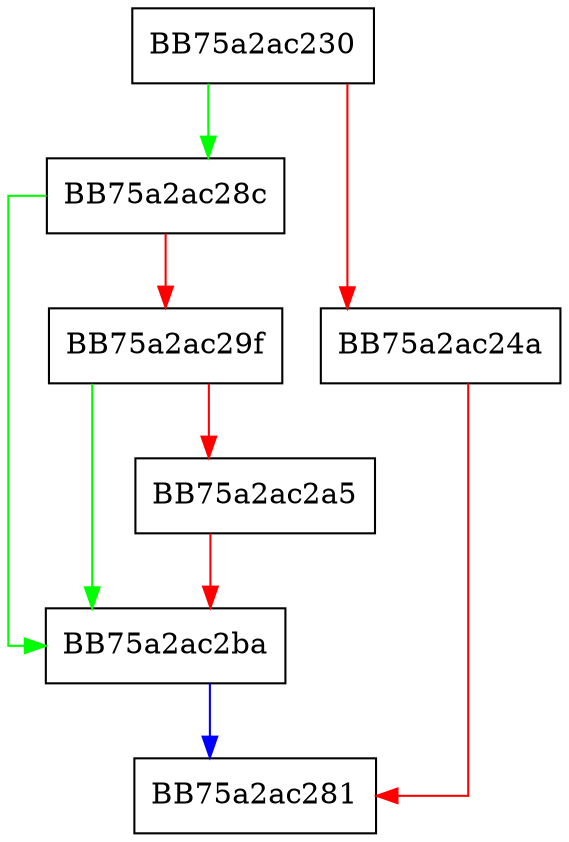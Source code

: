 digraph add_name_property {
  node [shape="box"];
  graph [splines=ortho];
  BB75a2ac230 -> BB75a2ac28c [color="green"];
  BB75a2ac230 -> BB75a2ac24a [color="red"];
  BB75a2ac24a -> BB75a2ac281 [color="red"];
  BB75a2ac28c -> BB75a2ac2ba [color="green"];
  BB75a2ac28c -> BB75a2ac29f [color="red"];
  BB75a2ac29f -> BB75a2ac2ba [color="green"];
  BB75a2ac29f -> BB75a2ac2a5 [color="red"];
  BB75a2ac2a5 -> BB75a2ac2ba [color="red"];
  BB75a2ac2ba -> BB75a2ac281 [color="blue"];
}